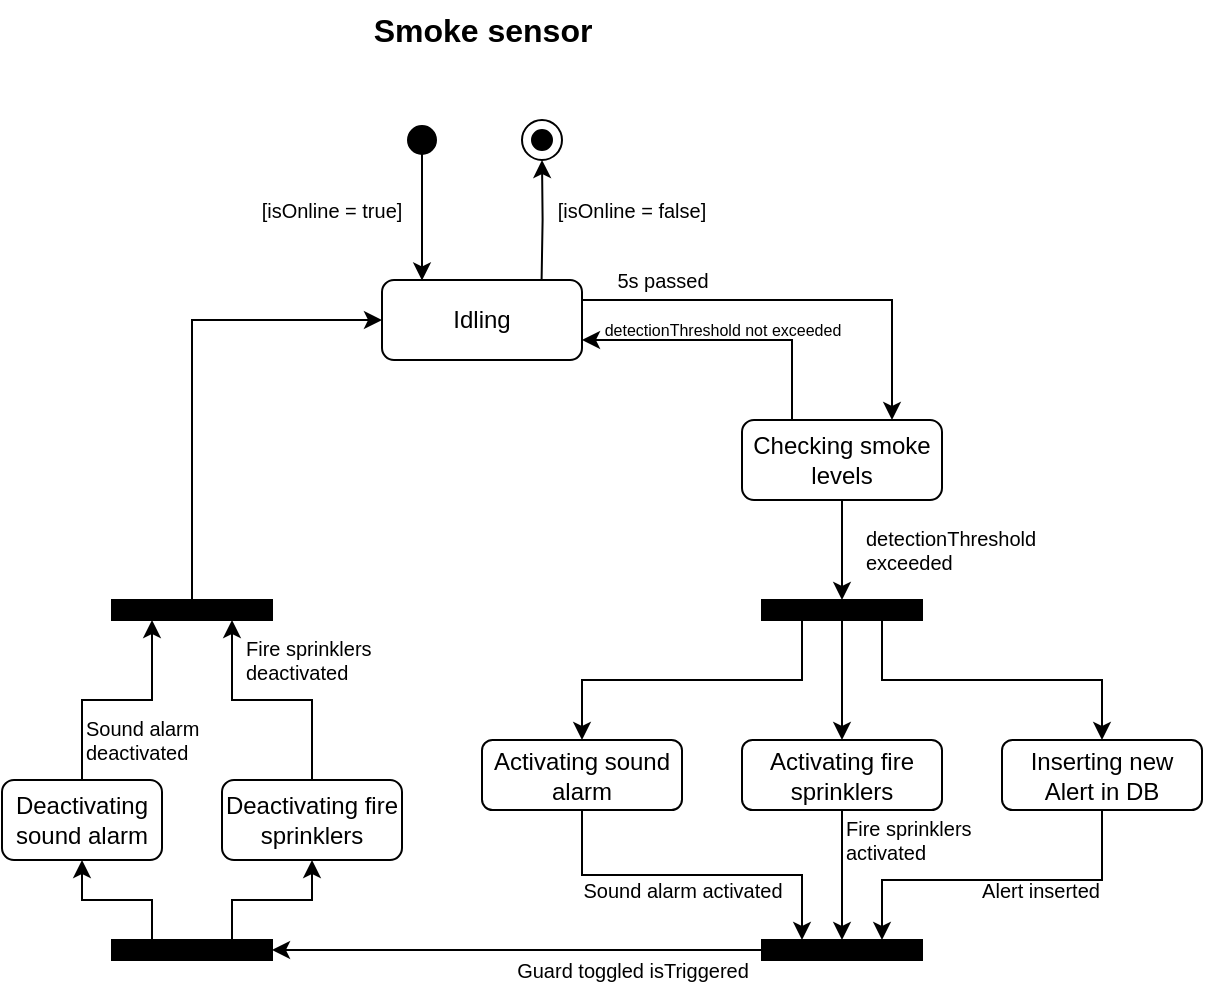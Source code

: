 <mxfile version="24.2.1" type="device">
  <diagram name="Page-1" id="mtAr_mu7G6u2_z8CVEQU">
    <mxGraphModel dx="1694" dy="612" grid="1" gridSize="10" guides="1" tooltips="1" connect="1" arrows="1" fold="1" page="1" pageScale="1" pageWidth="827" pageHeight="1169" math="0" shadow="0">
      <root>
        <mxCell id="0" />
        <mxCell id="1" parent="0" />
        <mxCell id="e3sRT_NtdZ0zjib1vqxx-1" value="" style="ellipse;whiteSpace=wrap;html=1;aspect=fixed;" parent="1" vertex="1">
          <mxGeometry x="260" y="520" width="20" height="20" as="geometry" />
        </mxCell>
        <mxCell id="e3sRT_NtdZ0zjib1vqxx-2" value="" style="ellipse;whiteSpace=wrap;html=1;aspect=fixed;labelBackgroundColor=#000000;fillColor=#000000;" parent="1" vertex="1">
          <mxGeometry x="265" y="525" width="10" height="10" as="geometry" />
        </mxCell>
        <mxCell id="e3sRT_NtdZ0zjib1vqxx-3" style="edgeStyle=orthogonalEdgeStyle;rounded=0;orthogonalLoop=1;jettySize=auto;html=1;exitX=0.898;exitY=-0.006;exitDx=0;exitDy=0;entryX=0.5;entryY=1;entryDx=0;entryDy=0;exitPerimeter=0;" parent="1" target="e3sRT_NtdZ0zjib1vqxx-1" edge="1">
          <mxGeometry relative="1" as="geometry">
            <mxPoint x="269.8" y="600.0" as="sourcePoint" />
          </mxGeometry>
        </mxCell>
        <mxCell id="e3sRT_NtdZ0zjib1vqxx-30" style="edgeStyle=orthogonalEdgeStyle;rounded=0;orthogonalLoop=1;jettySize=auto;html=1;entryX=0.75;entryY=0;entryDx=0;entryDy=0;exitX=1;exitY=0.25;exitDx=0;exitDy=0;" parent="1" source="e3sRT_NtdZ0zjib1vqxx-5" target="e3sRT_NtdZ0zjib1vqxx-29" edge="1">
          <mxGeometry relative="1" as="geometry" />
        </mxCell>
        <mxCell id="e3sRT_NtdZ0zjib1vqxx-5" value="Idling" style="rounded=1;whiteSpace=wrap;html=1;" parent="1" vertex="1">
          <mxGeometry x="190" y="600" width="100" height="40" as="geometry" />
        </mxCell>
        <mxCell id="e3sRT_NtdZ0zjib1vqxx-6" value="" style="html=1;verticalAlign=bottom;startArrow=oval;startFill=1;endArrow=classic;startSize=14;curved=0;rounded=0;endFill=1;" parent="1" edge="1">
          <mxGeometry width="60" relative="1" as="geometry">
            <mxPoint x="210" y="530" as="sourcePoint" />
            <mxPoint x="210" y="600.24" as="targetPoint" />
          </mxGeometry>
        </mxCell>
        <mxCell id="e3sRT_NtdZ0zjib1vqxx-7" value="[isOnline = true]" style="text;align=center;verticalAlign=middle;resizable=0;points=[];autosize=1;strokeColor=none;fillColor=none;fontSize=10;" parent="1" vertex="1">
          <mxGeometry x="120" y="550" width="90" height="30" as="geometry" />
        </mxCell>
        <mxCell id="e3sRT_NtdZ0zjib1vqxx-8" value="[isOnline = false]" style="text;align=center;verticalAlign=middle;resizable=0;points=[];autosize=1;strokeColor=none;fillColor=none;fontSize=10;" parent="1" vertex="1">
          <mxGeometry x="265" y="550" width="100" height="30" as="geometry" />
        </mxCell>
        <mxCell id="e3sRT_NtdZ0zjib1vqxx-12" value="detectionThreshold&#xa;exceeded" style="text;align=left;verticalAlign=bottom;resizable=0;points=[];autosize=1;strokeColor=none;fillColor=none;fontSize=10;" parent="1" vertex="1">
          <mxGeometry x="430" y="710" width="110" height="40" as="geometry" />
        </mxCell>
        <mxCell id="e3sRT_NtdZ0zjib1vqxx-48" style="edgeStyle=orthogonalEdgeStyle;rounded=0;orthogonalLoop=1;jettySize=auto;html=1;exitX=0.5;exitY=1;exitDx=0;exitDy=0;entryX=0.25;entryY=0;entryDx=0;entryDy=0;" parent="1" source="e3sRT_NtdZ0zjib1vqxx-14" target="e3sRT_NtdZ0zjib1vqxx-46" edge="1">
          <mxGeometry relative="1" as="geometry" />
        </mxCell>
        <mxCell id="e3sRT_NtdZ0zjib1vqxx-14" value="Activating sound alarm" style="rounded=1;whiteSpace=wrap;html=1;" parent="1" vertex="1">
          <mxGeometry x="240" y="830" width="100" height="35" as="geometry" />
        </mxCell>
        <mxCell id="e3sRT_NtdZ0zjib1vqxx-15" value="&lt;div style=&quot;font-size: 10px;&quot;&gt;Fire sprinklers&lt;/div&gt;&lt;div style=&quot;font-size: 10px;&quot;&gt;activated&lt;/div&gt;" style="text;html=1;align=left;verticalAlign=middle;resizable=0;points=[];autosize=1;strokeColor=none;fillColor=none;fontSize=10;" parent="1" vertex="1">
          <mxGeometry x="420" y="860" width="90" height="40" as="geometry" />
        </mxCell>
        <mxCell id="e3sRT_NtdZ0zjib1vqxx-16" value="Sound alarm activated" style="text;html=1;align=center;verticalAlign=middle;resizable=0;points=[];autosize=1;strokeColor=none;fillColor=none;fontSize=10;" parent="1" vertex="1">
          <mxGeometry x="280" y="890" width="120" height="30" as="geometry" />
        </mxCell>
        <mxCell id="e3sRT_NtdZ0zjib1vqxx-21" value="Smoke sensor" style="text;html=1;align=center;verticalAlign=middle;resizable=0;points=[];autosize=1;strokeColor=none;fillColor=none;fontStyle=1;fontSize=16;" parent="1" vertex="1">
          <mxGeometry x="175" y="460" width="130" height="30" as="geometry" />
        </mxCell>
        <mxCell id="e3sRT_NtdZ0zjib1vqxx-28" value="detectionThreshold not exceeded" style="text;html=1;align=center;verticalAlign=middle;resizable=0;points=[];autosize=1;strokeColor=none;fillColor=none;fontSize=8;" parent="1" vertex="1">
          <mxGeometry x="290" y="615" width="140" height="20" as="geometry" />
        </mxCell>
        <mxCell id="e3sRT_NtdZ0zjib1vqxx-33" style="edgeStyle=orthogonalEdgeStyle;rounded=0;orthogonalLoop=1;jettySize=auto;html=1;exitX=0.25;exitY=0;exitDx=0;exitDy=0;entryX=1;entryY=0.75;entryDx=0;entryDy=0;" parent="1" source="e3sRT_NtdZ0zjib1vqxx-29" target="e3sRT_NtdZ0zjib1vqxx-5" edge="1">
          <mxGeometry relative="1" as="geometry" />
        </mxCell>
        <mxCell id="e3sRT_NtdZ0zjib1vqxx-35" style="edgeStyle=orthogonalEdgeStyle;rounded=0;orthogonalLoop=1;jettySize=auto;html=1;exitX=0.5;exitY=1;exitDx=0;exitDy=0;entryX=0.5;entryY=0;entryDx=0;entryDy=0;" parent="1" source="e3sRT_NtdZ0zjib1vqxx-29" target="e3sRT_NtdZ0zjib1vqxx-41" edge="1">
          <mxGeometry relative="1" as="geometry">
            <mxPoint x="420.333" y="760" as="targetPoint" />
          </mxGeometry>
        </mxCell>
        <mxCell id="e3sRT_NtdZ0zjib1vqxx-29" value="Checking smoke levels" style="rounded=1;whiteSpace=wrap;html=1;" parent="1" vertex="1">
          <mxGeometry x="370" y="670" width="100" height="40" as="geometry" />
        </mxCell>
        <mxCell id="e3sRT_NtdZ0zjib1vqxx-31" value="5s passed" style="text;html=1;align=center;verticalAlign=middle;resizable=0;points=[];autosize=1;strokeColor=none;fillColor=none;fontSize=10;" parent="1" vertex="1">
          <mxGeometry x="295" y="585" width="70" height="30" as="geometry" />
        </mxCell>
        <mxCell id="e3sRT_NtdZ0zjib1vqxx-49" style="edgeStyle=orthogonalEdgeStyle;rounded=0;orthogonalLoop=1;jettySize=auto;html=1;entryX=0.75;entryY=0;entryDx=0;entryDy=0;" parent="1" source="e3sRT_NtdZ0zjib1vqxx-36" target="e3sRT_NtdZ0zjib1vqxx-46" edge="1">
          <mxGeometry relative="1" as="geometry">
            <Array as="points">
              <mxPoint x="550" y="900" />
              <mxPoint x="440" y="900" />
            </Array>
          </mxGeometry>
        </mxCell>
        <mxCell id="e3sRT_NtdZ0zjib1vqxx-36" value="Inserting new Alert in DB" style="rounded=1;whiteSpace=wrap;html=1;" parent="1" vertex="1">
          <mxGeometry x="500" y="830" width="100" height="35" as="geometry" />
        </mxCell>
        <mxCell id="e3sRT_NtdZ0zjib1vqxx-40" value="Alert inserted" style="text;html=1;align=center;verticalAlign=middle;resizable=0;points=[];autosize=1;strokeColor=none;fillColor=none;fontSize=10;" parent="1" vertex="1">
          <mxGeometry x="479" y="890" width="80" height="30" as="geometry" />
        </mxCell>
        <mxCell id="e3sRT_NtdZ0zjib1vqxx-42" style="edgeStyle=orthogonalEdgeStyle;rounded=0;orthogonalLoop=1;jettySize=auto;html=1;exitX=0.75;exitY=1;exitDx=0;exitDy=0;entryX=0.5;entryY=0;entryDx=0;entryDy=0;" parent="1" source="e3sRT_NtdZ0zjib1vqxx-41" target="e3sRT_NtdZ0zjib1vqxx-36" edge="1">
          <mxGeometry relative="1" as="geometry" />
        </mxCell>
        <mxCell id="e3sRT_NtdZ0zjib1vqxx-43" style="edgeStyle=orthogonalEdgeStyle;rounded=0;orthogonalLoop=1;jettySize=auto;html=1;exitX=0.25;exitY=1;exitDx=0;exitDy=0;entryX=0.5;entryY=0;entryDx=0;entryDy=0;" parent="1" source="e3sRT_NtdZ0zjib1vqxx-41" target="e3sRT_NtdZ0zjib1vqxx-14" edge="1">
          <mxGeometry relative="1" as="geometry" />
        </mxCell>
        <mxCell id="e3sRT_NtdZ0zjib1vqxx-44" style="edgeStyle=orthogonalEdgeStyle;rounded=0;orthogonalLoop=1;jettySize=auto;html=1;exitX=0.5;exitY=1;exitDx=0;exitDy=0;entryX=0.5;entryY=0;entryDx=0;entryDy=0;" parent="1" source="e3sRT_NtdZ0zjib1vqxx-41" target="e3sRT_NtdZ0zjib1vqxx-45" edge="1">
          <mxGeometry relative="1" as="geometry">
            <mxPoint x="420.241" y="890" as="targetPoint" />
          </mxGeometry>
        </mxCell>
        <mxCell id="e3sRT_NtdZ0zjib1vqxx-41" value="" style="rounded=0;whiteSpace=wrap;html=1;labelBackgroundColor=none;fillStyle=solid;fillColor=#000000;" parent="1" vertex="1">
          <mxGeometry x="380" y="760" width="80" height="10" as="geometry" />
        </mxCell>
        <mxCell id="e3sRT_NtdZ0zjib1vqxx-47" style="edgeStyle=orthogonalEdgeStyle;rounded=0;orthogonalLoop=1;jettySize=auto;html=1;exitX=0.5;exitY=1;exitDx=0;exitDy=0;entryX=0.5;entryY=0;entryDx=0;entryDy=0;" parent="1" source="e3sRT_NtdZ0zjib1vqxx-45" target="e3sRT_NtdZ0zjib1vqxx-46" edge="1">
          <mxGeometry relative="1" as="geometry" />
        </mxCell>
        <mxCell id="e3sRT_NtdZ0zjib1vqxx-45" value="Activating fire sprinklers" style="rounded=1;whiteSpace=wrap;html=1;" parent="1" vertex="1">
          <mxGeometry x="370" y="830" width="100" height="35" as="geometry" />
        </mxCell>
        <mxCell id="e3sRT_NtdZ0zjib1vqxx-51" style="edgeStyle=orthogonalEdgeStyle;rounded=0;orthogonalLoop=1;jettySize=auto;html=1;entryX=0.5;entryY=1;entryDx=0;entryDy=0;exitX=0.25;exitY=0;exitDx=0;exitDy=0;" parent="1" source="bujkPSTszXaOcB1DJTDN-6" target="e3sRT_NtdZ0zjib1vqxx-50" edge="1">
          <mxGeometry relative="1" as="geometry" />
        </mxCell>
        <mxCell id="e3sRT_NtdZ0zjib1vqxx-46" value="" style="rounded=0;whiteSpace=wrap;html=1;labelBackgroundColor=none;fillStyle=solid;fillColor=#000000;" parent="1" vertex="1">
          <mxGeometry x="380" y="930" width="80" height="10" as="geometry" />
        </mxCell>
        <mxCell id="e3sRT_NtdZ0zjib1vqxx-53" style="edgeStyle=orthogonalEdgeStyle;rounded=0;orthogonalLoop=1;jettySize=auto;html=1;entryX=0;entryY=0.5;entryDx=0;entryDy=0;exitX=0.5;exitY=0;exitDx=0;exitDy=0;" parent="1" source="bujkPSTszXaOcB1DJTDN-9" target="e3sRT_NtdZ0zjib1vqxx-5" edge="1">
          <mxGeometry relative="1" as="geometry">
            <Array as="points" />
          </mxGeometry>
        </mxCell>
        <mxCell id="e3sRT_NtdZ0zjib1vqxx-50" value="Deactivating sound alarm" style="rounded=1;whiteSpace=wrap;html=1;" parent="1" vertex="1">
          <mxGeometry y="850" width="80" height="40" as="geometry" />
        </mxCell>
        <mxCell id="e3sRT_NtdZ0zjib1vqxx-52" value="Guard toggled isTriggered" style="text;html=1;align=center;verticalAlign=middle;resizable=0;points=[];autosize=1;strokeColor=none;fillColor=none;fontSize=10;" parent="1" vertex="1">
          <mxGeometry x="245" y="930" width="140" height="30" as="geometry" />
        </mxCell>
        <mxCell id="bujkPSTszXaOcB1DJTDN-11" style="edgeStyle=orthogonalEdgeStyle;rounded=0;orthogonalLoop=1;jettySize=auto;html=1;exitX=0.5;exitY=0;exitDx=0;exitDy=0;entryX=0.75;entryY=1;entryDx=0;entryDy=0;" edge="1" parent="1" source="bujkPSTszXaOcB1DJTDN-3" target="bujkPSTszXaOcB1DJTDN-9">
          <mxGeometry relative="1" as="geometry" />
        </mxCell>
        <mxCell id="bujkPSTszXaOcB1DJTDN-3" value="Deactivating fire sprinklers" style="rounded=1;whiteSpace=wrap;html=1;" vertex="1" parent="1">
          <mxGeometry x="110" y="850" width="90" height="40" as="geometry" />
        </mxCell>
        <mxCell id="bujkPSTszXaOcB1DJTDN-7" value="" style="edgeStyle=orthogonalEdgeStyle;rounded=0;orthogonalLoop=1;jettySize=auto;html=1;entryX=1;entryY=0.5;entryDx=0;entryDy=0;" edge="1" parent="1" source="e3sRT_NtdZ0zjib1vqxx-46" target="bujkPSTszXaOcB1DJTDN-6">
          <mxGeometry relative="1" as="geometry">
            <mxPoint x="380" y="935" as="sourcePoint" />
            <mxPoint x="95" y="868" as="targetPoint" />
          </mxGeometry>
        </mxCell>
        <mxCell id="bujkPSTszXaOcB1DJTDN-8" style="edgeStyle=orthogonalEdgeStyle;rounded=0;orthogonalLoop=1;jettySize=auto;html=1;exitX=0.75;exitY=0;exitDx=0;exitDy=0;entryX=0.5;entryY=1;entryDx=0;entryDy=0;" edge="1" parent="1" source="bujkPSTszXaOcB1DJTDN-6" target="bujkPSTszXaOcB1DJTDN-3">
          <mxGeometry relative="1" as="geometry" />
        </mxCell>
        <mxCell id="bujkPSTszXaOcB1DJTDN-6" value="" style="rounded=0;whiteSpace=wrap;html=1;labelBackgroundColor=none;fillStyle=solid;fillColor=#000000;" vertex="1" parent="1">
          <mxGeometry x="55" y="930" width="80" height="10" as="geometry" />
        </mxCell>
        <mxCell id="bujkPSTszXaOcB1DJTDN-10" value="" style="edgeStyle=orthogonalEdgeStyle;rounded=0;orthogonalLoop=1;jettySize=auto;html=1;entryX=0.25;entryY=1;entryDx=0;entryDy=0;" edge="1" parent="1" source="e3sRT_NtdZ0zjib1vqxx-50" target="bujkPSTszXaOcB1DJTDN-9">
          <mxGeometry relative="1" as="geometry">
            <Array as="points">
              <mxPoint x="40" y="810" />
              <mxPoint x="75" y="810" />
            </Array>
            <mxPoint x="80" y="848" as="sourcePoint" />
            <mxPoint x="190" y="620" as="targetPoint" />
          </mxGeometry>
        </mxCell>
        <mxCell id="bujkPSTszXaOcB1DJTDN-9" value="" style="rounded=0;whiteSpace=wrap;html=1;labelBackgroundColor=none;fillStyle=solid;fillColor=#000000;" vertex="1" parent="1">
          <mxGeometry x="55" y="760" width="80" height="10" as="geometry" />
        </mxCell>
        <mxCell id="bujkPSTszXaOcB1DJTDN-12" value="&lt;div style=&quot;font-size: 10px;&quot;&gt;Fire sprinklers&lt;/div&gt;&lt;div style=&quot;font-size: 10px;&quot;&gt;deactivated&lt;/div&gt;" style="text;html=1;align=left;verticalAlign=middle;resizable=0;points=[];autosize=1;strokeColor=none;fillColor=none;fontSize=10;" vertex="1" parent="1">
          <mxGeometry x="120" y="770" width="90" height="40" as="geometry" />
        </mxCell>
        <mxCell id="bujkPSTszXaOcB1DJTDN-13" value="Sound alarm&lt;div&gt;deactivated&lt;/div&gt;" style="text;html=1;align=left;verticalAlign=middle;resizable=0;points=[];autosize=1;strokeColor=none;fillColor=none;fontSize=10;" vertex="1" parent="1">
          <mxGeometry x="40" y="810" width="80" height="40" as="geometry" />
        </mxCell>
      </root>
    </mxGraphModel>
  </diagram>
</mxfile>
